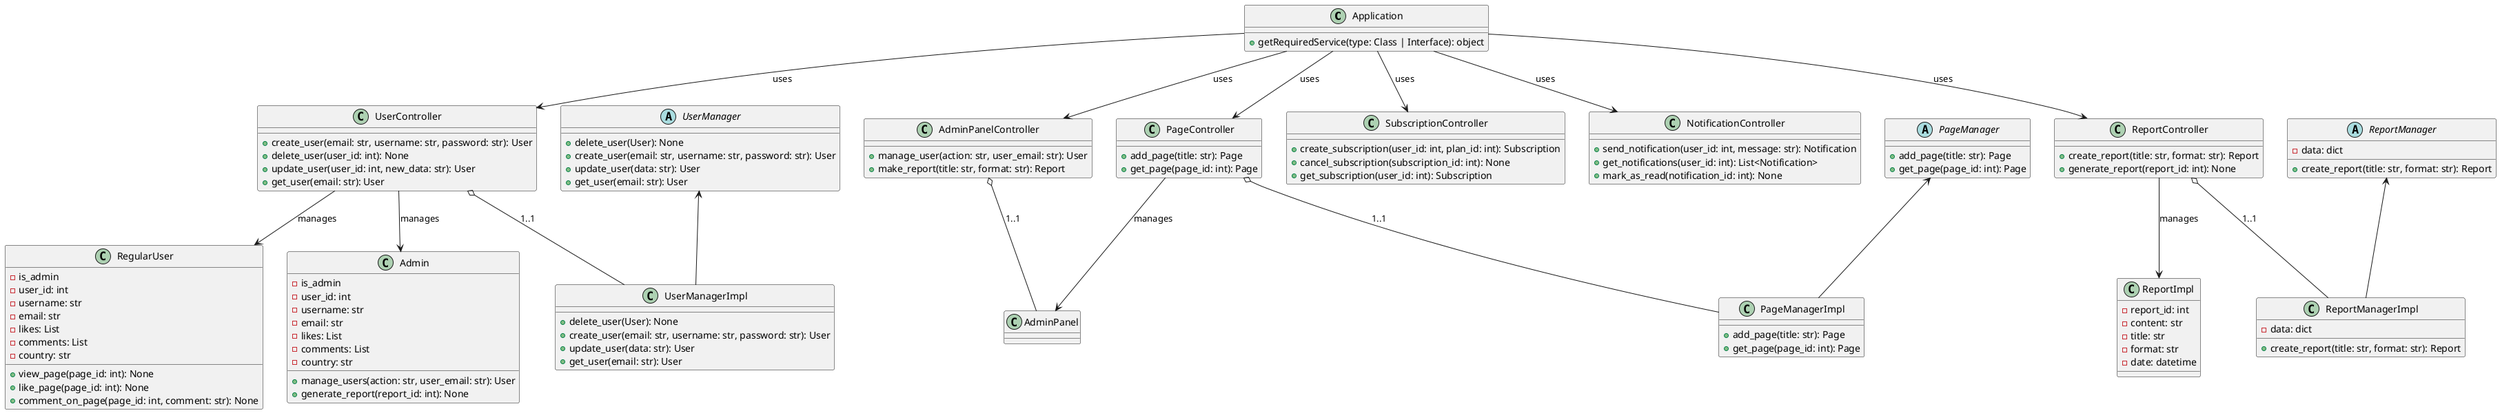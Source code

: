 @startuml

class Application {
  + getRequiredService(type: Class | Interface): object
}
class UserController {
    + create_user(email: str, username: str, password: str): User
    + delete_user(user_id: int): None
    + update_user(user_id: int, new_data: str): User
    + get_user(email: str): User
}

class PageController {
    + add_page(title: str): Page
    + get_page(page_id: int): Page
}

class ReportController {
    + create_report(title: str, format: str): Report
    + generate_report(report_id: int): None
}

class AdminPanelController {
    + manage_user(action: str, user_email: str): User
    + make_report(title: str, format: str): Report
}


class RegularUser {
    -is_admin
    - user_id: int
    - username: str
    - email: str
    - likes: List
    - comments: List
    - country: str
    + view_page(page_id: int): None
    + like_page(page_id: int): None
    + comment_on_page(page_id: int, comment: str): None
}

class Admin {
    -is_admin
    - user_id: int
    - username: str
    - email: str
    - likes: List
    - comments: List
    - country: str
    + manage_users(action: str, user_email: str): User
    + generate_report(report_id: int): None
}

class ReportImpl {
    - report_id: int
    - content: str
    - title: str
    - format: str
    - date: datetime
}

class UserManagerImpl {
    + delete_user(User): None
    + create_user(email: str, username: str, password: str): User
    + update_user(data: str): User
    + get_user(email: str): User
}

class PageManagerImpl {
    + add_page(title: str): Page
    + get_page(page_id: int): Page
}

class ReportManagerImpl {
    - data: dict
    + create_report(title: str, format: str): Report
}


abstract class UserManager{
    + delete_user(User): None
    + create_user(email: str, username: str, password: str): User
    + update_user(data: str): User
    + get_user(email: str): User
}

abstract class PageManager{
    + add_page(title: str): Page
    + get_page(page_id: int): Page
}

abstract class ReportManager {
    - data: dict
    + create_report(title: str, format: str): Report
}
class SubscriptionController {
    + create_subscription(user_id: int, plan_id: int): Subscription
    + cancel_subscription(subscription_id: int): None
    + get_subscription(user_id: int): Subscription

}

class NotificationController {
    + send_notification(user_id: int, message: str): Notification
    + get_notifications(user_id: int): List<Notification>
    + mark_as_read(notification_id: int): None
}

UserManager <-- UserManagerImpl
PageManager <-- PageManagerImpl
ReportManager <-- ReportManagerImpl
Application --> UserController : uses
Application --> PageController : uses
Application --> ReportController : uses
Application --> AdminPanelController : uses
UserController o-- UserManagerImpl : 1..1
UserController --> RegularUser : manages
UserController -->  Admin: manages
PageController o-- PageManagerImpl : 1..1
PageController --> AdminPanel : manages
ReportController o-- ReportManagerImpl : 1..1
ReportController --> ReportImpl : manages
AdminPanelController o-- AdminPanel : 1..1
Application --> SubscriptionController : uses
Application --> NotificationController : uses

@enduml

